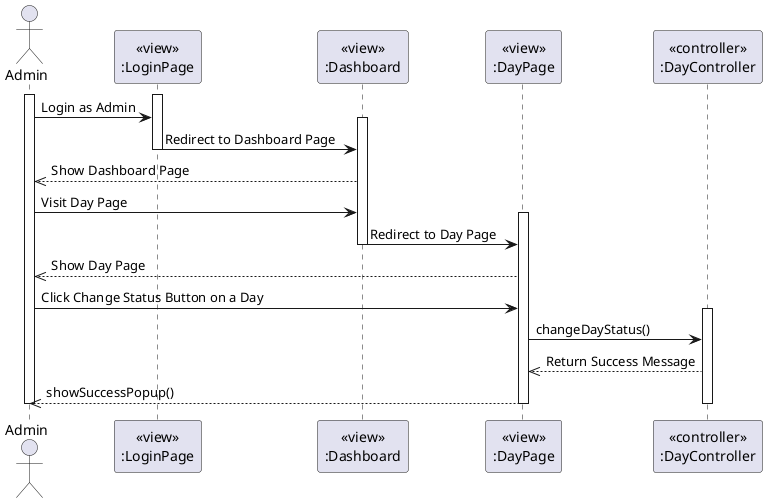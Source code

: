 @startuml ChangeDayStatus
actor Admin
participant LoginPageView [
  <<view>>
  :LoginPage
]

participant DashboardView [
  <<view>>
  :Dashboard
]

participant DayView [
  <<view>>
  :DayPage
]

participant DayController [
  <<controller>>
  :DayController
]

activate Admin
activate LoginPageView
Admin -> LoginPageView: Login as Admin
activate DashboardView
LoginPageView -> DashboardView: Redirect to Dashboard Page
deactivate LoginPageView

DashboardView -->> Admin: Show Dashboard Page

Admin -> DashboardView: Visit Day Page
activate DayView
DashboardView -> DayView: Redirect to Day Page
deactivate DashboardView

DayView -->> Admin: Show Day Page

Admin -> DayView: Click Change Status Button on a Day

activate DayController
DayView -> DayController: changeDayStatus()
DayController -->> DayView: Return Success Message
DayView -->> Admin: showSuccessPopup()
deactivate DayController

deactivate Admin
deactivate DayView
@enduml
